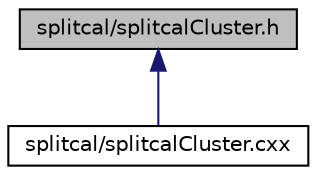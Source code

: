 digraph "splitcal/splitcalCluster.h"
{
 // LATEX_PDF_SIZE
  edge [fontname="Helvetica",fontsize="10",labelfontname="Helvetica",labelfontsize="10"];
  node [fontname="Helvetica",fontsize="10",shape=record];
  Node1 [label="splitcal/splitcalCluster.h",height=0.2,width=0.4,color="black", fillcolor="grey75", style="filled", fontcolor="black",tooltip=" "];
  Node1 -> Node2 [dir="back",color="midnightblue",fontsize="10",style="solid",fontname="Helvetica"];
  Node2 [label="splitcal/splitcalCluster.cxx",height=0.2,width=0.4,color="black", fillcolor="white", style="filled",URL="$splitcalCluster_8cxx.html",tooltip=" "];
}
